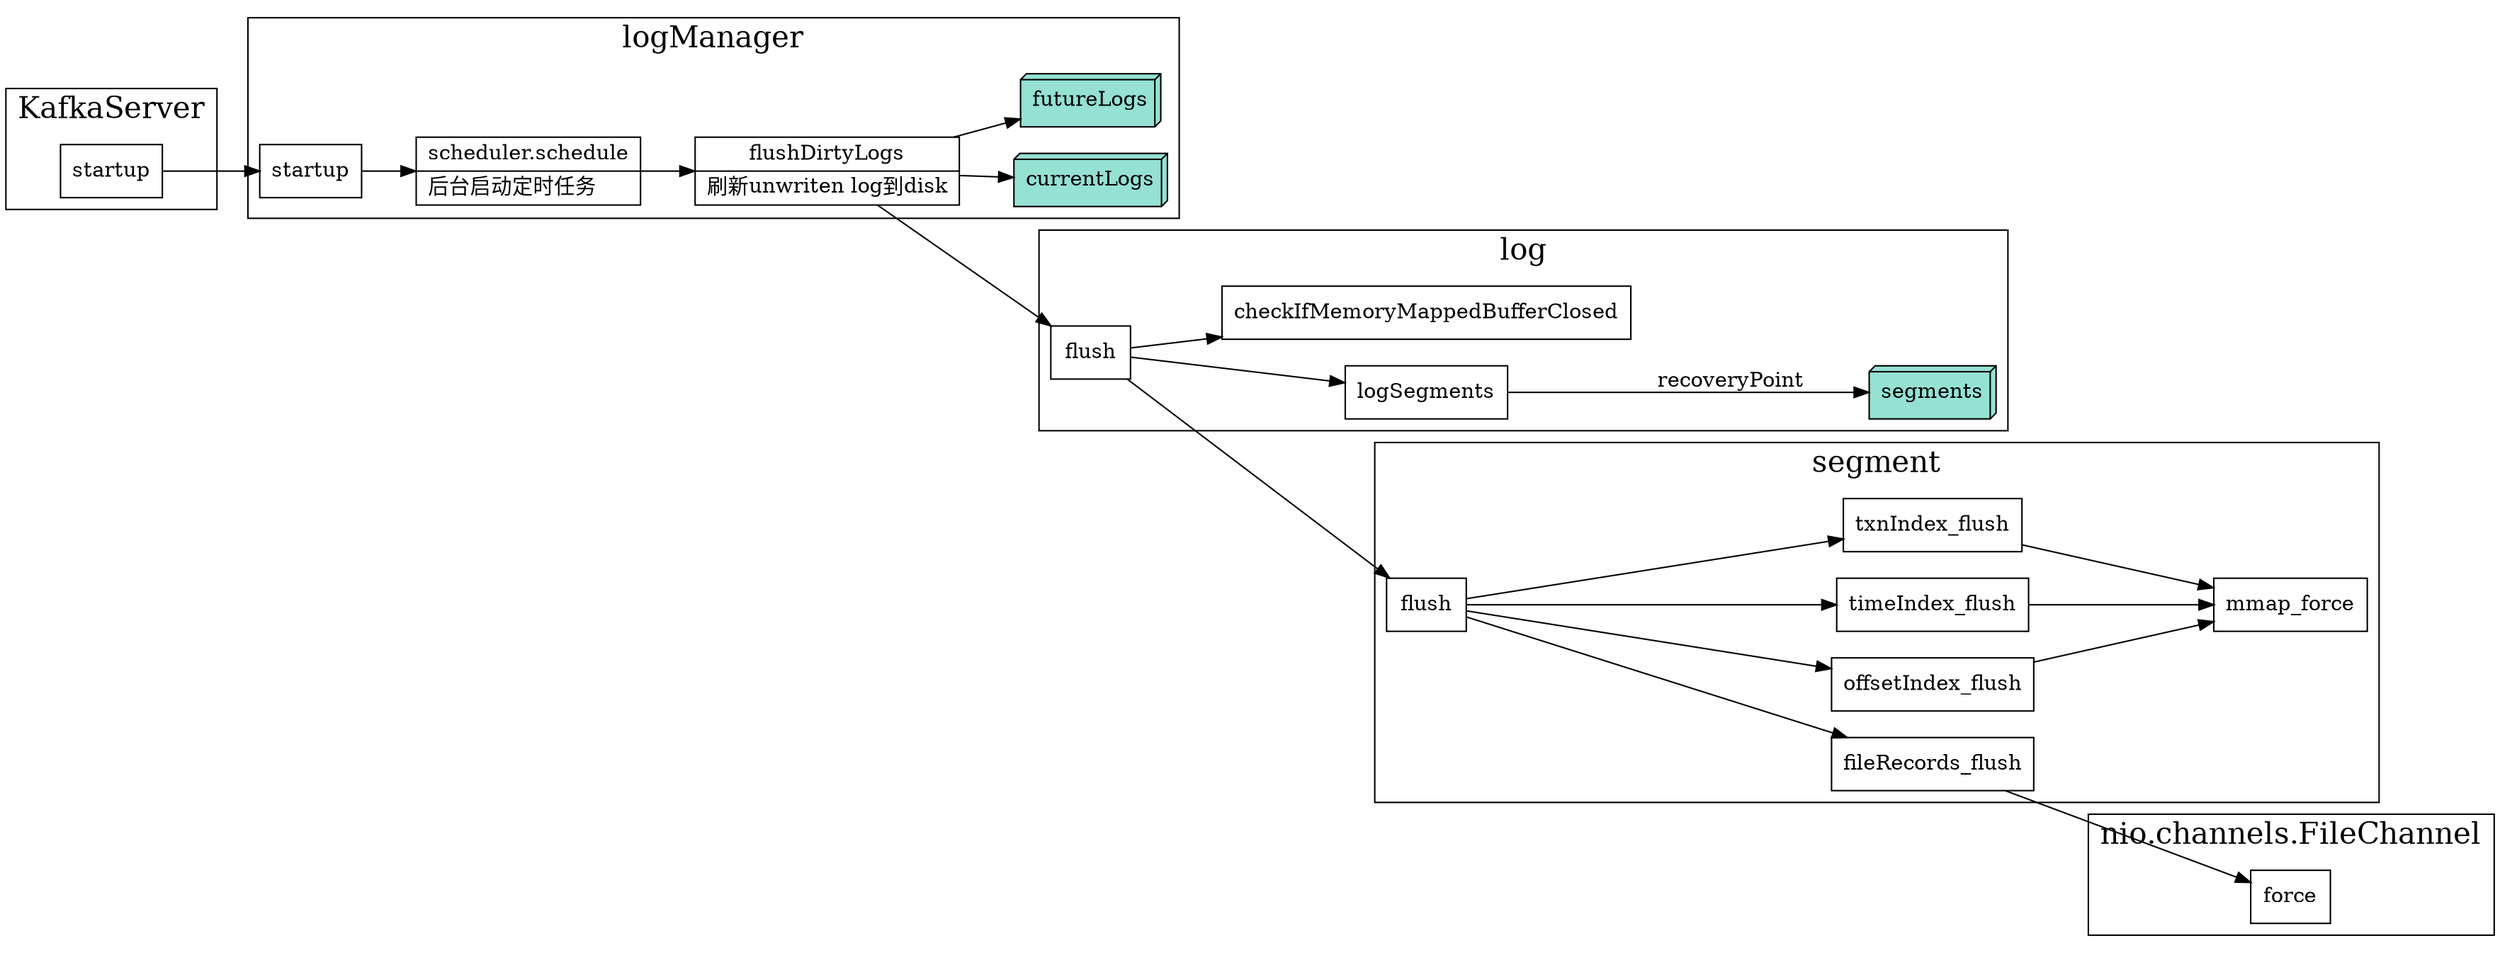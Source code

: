 digraph log_flush {
  node[shape=box];
  newrank=true;
  rankdir=LR;
  subgraph cluster_channel {
    graph[label="nio.channels.FileChannel";fontsize=20;];
    channel_force[label="force"];
  }

  subgraph cluster_segment {
    graph[label="segment";fontsize=20;];
    segment_flush[label="flush"];
    segment_flush -> {
      offsetIndex_flush;
      timeIndex_flush;
      txnIndex_flush;
    } -> mmap_force;
    segment_flush -> fileRecords_flush -> channel_force
  }

  subgraph cluster_log {
    graph[label="log";fontsize=20;];
    log_flush[label="flush"];
    log_flush -> {
      segment_flush;
      logSegments;
      checkIfMemoryMappedBufferClosed;
    }
    segments[
      fillcolor="#95e1d3"
      style=filled;
      shape=box3d;
      label="segments"
    ];
    logSegments -> segments[label="recoveryPoint"];
  }

  subgraph cluster_logManager {
    graph[label="logManager";fontsize=20;];
    logManager_startup[label="startup"];
    logManager_startup -> scheduler_schedule;
    scheduler_schedule[shape="record";
      label="{{
        scheduler.schedule|
          后台启动定时任务\l
      }}";
    ];
    flushDirtyLogs[shape="record";
      label="{{
        flushDirtyLogs|
          刷新unwriten log到disk\l
      }}";
    ];
    currentLogs[
      fillcolor="#95e1d3"
      style=filled;
      shape=box3d;
      label="currentLogs"
    ];
    futureLogs[
      fillcolor="#95e1d3"
      style=filled;
      shape=box3d;
      label="futureLogs"
    ];
    scheduler_schedule -> {
      flushDirtyLogs
    };
    flushDirtyLogs -> {
      currentLogs;
      futureLogs;
      log_flush;
    }
  }

  subgraph cluster_KafkaServer {
    graph[label="KafkaServer";fontsize=20;];
    startup -> logManager_startup;
  }
}
